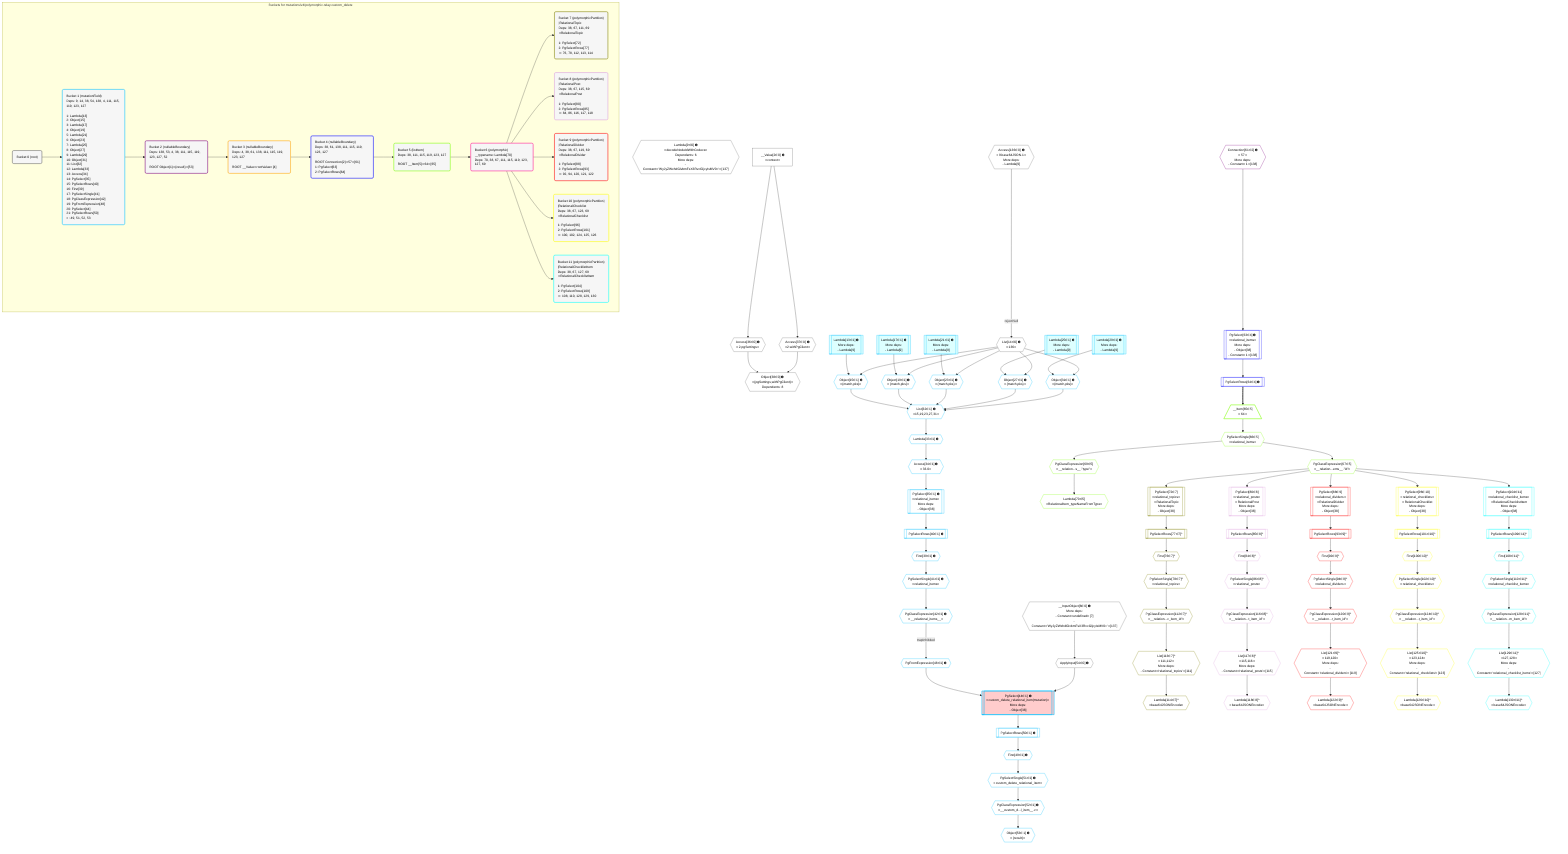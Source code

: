 %%{init: {'themeVariables': { 'fontSize': '12px'}}}%%
graph TD
    classDef path fill:#eee,stroke:#000,color:#000
    classDef plan fill:#fff,stroke-width:1px,color:#000
    classDef itemplan fill:#fff,stroke-width:2px,color:#000
    classDef unbatchedplan fill:#dff,stroke-width:1px,color:#000
    classDef sideeffectplan fill:#fcc,stroke-width:2px,color:#000
    classDef bucket fill:#f6f6f6,color:#000,stroke-width:2px,text-align:left

    subgraph "Buckets for mutations/v4/polymorphic.relay.custom_delete"
    Bucket0("Bucket 0 (root)"):::bucket
    Bucket1("Bucket 1 (mutationField)<br />Deps: 9, 14, 38, 54, 138, 4, 111, 115, 119, 123, 127<br /><br />1: Lambda[13]<br />2: Object[15]<br />3: Lambda[17]<br />4: Object[19]<br />5: Lambda[21]<br />6: Object[23]<br />7: Lambda[25]<br />8: Object[27]<br />9: Lambda[29]<br />10: Object[31]<br />11: List[32]<br />12: Lambda[33]<br />13: Access[34]<br />14: PgSelect[35]<br />15: PgSelectRows[40]<br />16: First[39]<br />17: PgSelectSingle[41]<br />18: PgClassExpression[42]<br />19: PgFromExpression[48]<br />20: PgSelect[44]<br />21: PgSelectRows[50]<br />ᐳ: 49, 51, 52, 53"):::bucket
    Bucket2("Bucket 2 (nullableBoundary)<br />Deps: 138, 53, 4, 38, 111, 115, 119, 123, 127, 52<br /><br />ROOT Object{1}ᐸ{result}ᐳ[53]"):::bucket
    Bucket3("Bucket 3 (nullableBoundary)<br />Deps: 4, 38, 61, 138, 111, 115, 119, 123, 127<br /><br />ROOT __ValueᐸrootValueᐳ[4]"):::bucket
    Bucket4("Bucket 4 (nullableBoundary)<br />Deps: 38, 61, 138, 111, 115, 119, 123, 127<br /><br />ROOT Connection{2}ᐸ57ᐳ[61]<br />1: PgSelect[63]<br />2: PgSelectRows[64]"):::bucket
    Bucket5("Bucket 5 (listItem)<br />Deps: 38, 111, 115, 119, 123, 127<br /><br />ROOT __Item{5}ᐸ64ᐳ[65]"):::bucket
    Bucket6("Bucket 6 (polymorphic)<br />__typename: Lambda[70]<br />Deps: 70, 38, 67, 111, 115, 119, 123, 127, 69"):::bucket
    Bucket7("Bucket 7 (polymorphicPartition)<br />|RelationalTopic<br />Deps: 38, 67, 111, 69<br />ᐳRelationalTopic<br /><br />1: PgSelect[72]<br />2: PgSelectRows[77]<br />ᐳ: 76, 78, 112, 113, 114"):::bucket
    Bucket8("Bucket 8 (polymorphicPartition)<br />|RelationalPost<br />Deps: 38, 67, 115, 69<br />ᐳRelationalPost<br /><br />1: PgSelect[80]<br />2: PgSelectRows[85]<br />ᐳ: 84, 86, 116, 117, 118"):::bucket
    Bucket9("Bucket 9 (polymorphicPartition)<br />|RelationalDivider<br />Deps: 38, 67, 119, 69<br />ᐳRelationalDivider<br /><br />1: PgSelect[88]<br />2: PgSelectRows[93]<br />ᐳ: 92, 94, 120, 121, 122"):::bucket
    Bucket10("Bucket 10 (polymorphicPartition)<br />|RelationalChecklist<br />Deps: 38, 67, 123, 69<br />ᐳRelationalChecklist<br /><br />1: PgSelect[96]<br />2: PgSelectRows[101]<br />ᐳ: 100, 102, 124, 125, 126"):::bucket
    Bucket11("Bucket 11 (polymorphicPartition)<br />|RelationalChecklistItem<br />Deps: 38, 67, 127, 69<br />ᐳRelationalChecklistItem<br /><br />1: PgSelect[104]<br />2: PgSelectRows[109]<br />ᐳ: 108, 110, 128, 129, 130"):::bucket
    end
    Bucket0 --> Bucket1
    Bucket1 --> Bucket2
    Bucket2 --> Bucket3
    Bucket3 --> Bucket4
    Bucket4 --> Bucket5
    Bucket5 --> Bucket6
    Bucket6 --> Bucket7 & Bucket8 & Bucket9 & Bucket10 & Bucket11

    %% plan dependencies
    __InputObject6{{"__InputObject[6∈0] ➊<br />More deps:<br />- Constantᐸundefinedᐳ[7]<br />- Constantᐸ'WyJyZWxhdGlvbmFsX3RvcGljcyIsMV0='ᐳ[137]"}}:::plan
    Object38{{"Object[38∈0] ➊<br />ᐸ{pgSettings,withPgClient}ᐳ<br />Dependents: 8"}}:::plan
    Access36{{"Access[36∈0] ➊<br />ᐸ2.pgSettingsᐳ"}}:::plan
    Access37{{"Access[37∈0] ➊<br />ᐸ2.withPgClientᐳ"}}:::plan
    Access36 & Access37 --> Object38
    Lambda9{{"Lambda[9∈0] ➊<br />ᐸdecodeNodeIdWithCodecsᐳ<br />Dependents: 6<br />More deps:<br />- Constantᐸ'WyJyZWxhdGlvbmFsX3RvcGljcyIsMV0='ᐳ[137]"}}:::plan
    List14{{"List[14∈0] ➊<br />ᐸ136ᐳ"}}:::plan
    Access136{{"Access[136∈0] ➊<br />ᐸ9.base64JSON.1ᐳ<br />More deps:<br />- Lambda[9]"}}:::plan
    Access136 -->|rejectNull| List14
    __Value2["__Value[2∈0] ➊<br />ᐸcontextᐳ"]:::plan
    __Value2 --> Access36
    __Value2 --> Access37
    ApplyInput54{{"ApplyInput[54∈0] ➊"}}:::plan
    __InputObject6 --> ApplyInput54
    List32{{"List[32∈1] ➊<br />ᐸ15,19,23,27,31ᐳ"}}:::plan
    Object15{{"Object[15∈1] ➊<br />ᐸ{match,pks}ᐳ"}}:::plan
    Object19{{"Object[19∈1] ➊<br />ᐸ{match,pks}ᐳ"}}:::plan
    Object23{{"Object[23∈1] ➊<br />ᐸ{match,pks}ᐳ"}}:::plan
    Object27{{"Object[27∈1] ➊<br />ᐸ{match,pks}ᐳ"}}:::plan
    Object31{{"Object[31∈1] ➊<br />ᐸ{match,pks}ᐳ"}}:::plan
    Object15 & Object19 & Object23 & Object27 & Object31 --> List32
    PgSelect44[["PgSelect[44∈1] ➊<br />ᐸcustom_delete_relational_item(mutation)ᐳ<br />More deps:<br />- Object[38]"]]:::sideeffectplan
    PgFromExpression48{{"PgFromExpression[48∈1] ➊"}}:::plan
    PgFromExpression48 & ApplyInput54 --> PgSelect44
    Lambda13[["Lambda[13∈1] ➊<br />More deps:<br />- Lambda[9]"]]:::unbatchedplan
    Lambda13 & List14 --> Object15
    Lambda17[["Lambda[17∈1] ➊<br />More deps:<br />- Lambda[9]"]]:::unbatchedplan
    Lambda17 & List14 --> Object19
    Lambda21[["Lambda[21∈1] ➊<br />More deps:<br />- Lambda[9]"]]:::unbatchedplan
    Lambda21 & List14 --> Object23
    Lambda25[["Lambda[25∈1] ➊<br />More deps:<br />- Lambda[9]"]]:::unbatchedplan
    Lambda25 & List14 --> Object27
    Lambda29[["Lambda[29∈1] ➊<br />More deps:<br />- Lambda[9]"]]:::unbatchedplan
    Lambda29 & List14 --> Object31
    PgSelect35[["PgSelect[35∈1] ➊<br />ᐸrelational_itemsᐳ<br />More deps:<br />- Object[38]"]]:::plan
    Access34{{"Access[34∈1] ➊<br />ᐸ33.0ᐳ"}}:::plan
    Access34 --> PgSelect35
    Lambda33{{"Lambda[33∈1] ➊"}}:::plan
    List32 --> Lambda33
    Lambda33 --> Access34
    First39{{"First[39∈1] ➊"}}:::plan
    PgSelectRows40[["PgSelectRows[40∈1] ➊"]]:::plan
    PgSelectRows40 --> First39
    PgSelect35 --> PgSelectRows40
    PgSelectSingle41{{"PgSelectSingle[41∈1] ➊<br />ᐸrelational_itemsᐳ"}}:::plan
    First39 --> PgSelectSingle41
    PgClassExpression42{{"PgClassExpression[42∈1] ➊<br />ᐸ__relational_items__ᐳ"}}:::plan
    PgSelectSingle41 --> PgClassExpression42
    PgClassExpression42 -->|trapInhibited| PgFromExpression48
    First49{{"First[49∈1] ➊"}}:::plan
    PgSelectRows50[["PgSelectRows[50∈1] ➊"]]:::plan
    PgSelectRows50 --> First49
    PgSelect44 --> PgSelectRows50
    PgSelectSingle51{{"PgSelectSingle[51∈1] ➊<br />ᐸcustom_delete_relational_itemᐳ"}}:::plan
    First49 --> PgSelectSingle51
    PgClassExpression52{{"PgClassExpression[52∈1] ➊<br />ᐸ__custom_d...l_item__.vᐳ"}}:::plan
    PgSelectSingle51 --> PgClassExpression52
    Object53{{"Object[53∈1] ➊<br />ᐸ{result}ᐳ"}}:::plan
    PgClassExpression52 --> Object53
    Connection61{{"Connection[61∈2] ➊<br />ᐸ57ᐳ<br />More deps:<br />- Constantᐸ1ᐳ[138]"}}:::plan
    PgSelect63[["PgSelect[63∈4] ➊<br />ᐸrelational_itemsᐳ<br />More deps:<br />- Object[38]<br />- Constantᐸ1ᐳ[138]"]]:::plan
    Connection61 --> PgSelect63
    PgSelectRows64[["PgSelectRows[64∈4] ➊"]]:::plan
    PgSelect63 --> PgSelectRows64
    __Item65[/"__Item[65∈5]<br />ᐸ64ᐳ"\]:::itemplan
    PgSelectRows64 ==> __Item65
    PgSelectSingle66{{"PgSelectSingle[66∈5]<br />ᐸrelational_itemsᐳ"}}:::plan
    __Item65 --> PgSelectSingle66
    PgClassExpression67{{"PgClassExpression[67∈5]<br />ᐸ__relation...ems__.”id”ᐳ"}}:::plan
    PgSelectSingle66 --> PgClassExpression67
    PgClassExpression69{{"PgClassExpression[69∈5]<br />ᐸ__relation...s__.”type”ᐳ"}}:::plan
    PgSelectSingle66 --> PgClassExpression69
    Lambda70{{"Lambda[70∈5]<br />ᐸRelationalItem_typeNameFromTypeᐳ"}}:::plan
    PgClassExpression69 --> Lambda70
    PgSelect72[["PgSelect[72∈7]<br />ᐸrelational_topicsᐳ<br />ᐳRelationalTopic<br />More deps:<br />- Object[38]"]]:::plan
    PgClassExpression67 --> PgSelect72
    List113{{"List[113∈7]^<br />ᐸ111,112ᐳ<br />More deps:<br />- Constantᐸ'relational_topics'ᐳ[111]"}}:::plan
    PgClassExpression112{{"PgClassExpression[112∈7]^<br />ᐸ__relation...c_item_id”ᐳ"}}:::plan
    PgClassExpression112 --> List113
    First76{{"First[76∈7]^"}}:::plan
    PgSelectRows77[["PgSelectRows[77∈7]^"]]:::plan
    PgSelectRows77 --> First76
    PgSelect72 --> PgSelectRows77
    PgSelectSingle78{{"PgSelectSingle[78∈7]^<br />ᐸrelational_topicsᐳ"}}:::plan
    First76 --> PgSelectSingle78
    PgSelectSingle78 --> PgClassExpression112
    Lambda114{{"Lambda[114∈7]^<br />ᐸbase64JSONEncodeᐳ"}}:::plan
    List113 --> Lambda114
    PgSelect80[["PgSelect[80∈8]<br />ᐸrelational_postsᐳ<br />ᐳRelationalPost<br />More deps:<br />- Object[38]"]]:::plan
    PgClassExpression67 --> PgSelect80
    List117{{"List[117∈8]^<br />ᐸ115,116ᐳ<br />More deps:<br />- Constantᐸ'relational_posts'ᐳ[115]"}}:::plan
    PgClassExpression116{{"PgClassExpression[116∈8]^<br />ᐸ__relation...t_item_id”ᐳ"}}:::plan
    PgClassExpression116 --> List117
    First84{{"First[84∈8]^"}}:::plan
    PgSelectRows85[["PgSelectRows[85∈8]^"]]:::plan
    PgSelectRows85 --> First84
    PgSelect80 --> PgSelectRows85
    PgSelectSingle86{{"PgSelectSingle[86∈8]^<br />ᐸrelational_postsᐳ"}}:::plan
    First84 --> PgSelectSingle86
    PgSelectSingle86 --> PgClassExpression116
    Lambda118{{"Lambda[118∈8]^<br />ᐸbase64JSONEncodeᐳ"}}:::plan
    List117 --> Lambda118
    PgSelect88[["PgSelect[88∈9]<br />ᐸrelational_dividersᐳ<br />ᐳRelationalDivider<br />More deps:<br />- Object[38]"]]:::plan
    PgClassExpression67 --> PgSelect88
    List121{{"List[121∈9]^<br />ᐸ119,120ᐳ<br />More deps:<br />- Constantᐸ'relational_dividers'ᐳ[119]"}}:::plan
    PgClassExpression120{{"PgClassExpression[120∈9]^<br />ᐸ__relation...r_item_id”ᐳ"}}:::plan
    PgClassExpression120 --> List121
    First92{{"First[92∈9]^"}}:::plan
    PgSelectRows93[["PgSelectRows[93∈9]^"]]:::plan
    PgSelectRows93 --> First92
    PgSelect88 --> PgSelectRows93
    PgSelectSingle94{{"PgSelectSingle[94∈9]^<br />ᐸrelational_dividersᐳ"}}:::plan
    First92 --> PgSelectSingle94
    PgSelectSingle94 --> PgClassExpression120
    Lambda122{{"Lambda[122∈9]^<br />ᐸbase64JSONEncodeᐳ"}}:::plan
    List121 --> Lambda122
    PgSelect96[["PgSelect[96∈10]<br />ᐸrelational_checklistsᐳ<br />ᐳRelationalChecklist<br />More deps:<br />- Object[38]"]]:::plan
    PgClassExpression67 --> PgSelect96
    List125{{"List[125∈10]^<br />ᐸ123,124ᐳ<br />More deps:<br />- Constantᐸ'relational_checklists'ᐳ[123]"}}:::plan
    PgClassExpression124{{"PgClassExpression[124∈10]^<br />ᐸ__relation...t_item_id”ᐳ"}}:::plan
    PgClassExpression124 --> List125
    First100{{"First[100∈10]^"}}:::plan
    PgSelectRows101[["PgSelectRows[101∈10]^"]]:::plan
    PgSelectRows101 --> First100
    PgSelect96 --> PgSelectRows101
    PgSelectSingle102{{"PgSelectSingle[102∈10]^<br />ᐸrelational_checklistsᐳ"}}:::plan
    First100 --> PgSelectSingle102
    PgSelectSingle102 --> PgClassExpression124
    Lambda126{{"Lambda[126∈10]^<br />ᐸbase64JSONEncodeᐳ"}}:::plan
    List125 --> Lambda126
    PgSelect104[["PgSelect[104∈11]<br />ᐸrelational_checklist_itemsᐳ<br />ᐳRelationalChecklistItem<br />More deps:<br />- Object[38]"]]:::plan
    PgClassExpression67 --> PgSelect104
    List129{{"List[129∈11]^<br />ᐸ127,128ᐳ<br />More deps:<br />- Constantᐸ'relational_checklist_items'ᐳ[127]"}}:::plan
    PgClassExpression128{{"PgClassExpression[128∈11]^<br />ᐸ__relation...m_item_id”ᐳ"}}:::plan
    PgClassExpression128 --> List129
    First108{{"First[108∈11]^"}}:::plan
    PgSelectRows109[["PgSelectRows[109∈11]^"]]:::plan
    PgSelectRows109 --> First108
    PgSelect104 --> PgSelectRows109
    PgSelectSingle110{{"PgSelectSingle[110∈11]^<br />ᐸrelational_checklist_itemsᐳ"}}:::plan
    First108 --> PgSelectSingle110
    PgSelectSingle110 --> PgClassExpression128
    Lambda130{{"Lambda[130∈11]^<br />ᐸbase64JSONEncodeᐳ"}}:::plan
    List129 --> Lambda130

    %% define steps
    classDef bucket0 stroke:#696969
    class Bucket0,__Value2,__InputObject6,Lambda9,List14,Access36,Access37,Object38,ApplyInput54,Access136 bucket0
    classDef bucket1 stroke:#00bfff
    class Bucket1,Lambda13,Object15,Lambda17,Object19,Lambda21,Object23,Lambda25,Object27,Lambda29,Object31,List32,Lambda33,Access34,PgSelect35,First39,PgSelectRows40,PgSelectSingle41,PgClassExpression42,PgSelect44,PgFromExpression48,First49,PgSelectRows50,PgSelectSingle51,PgClassExpression52,Object53 bucket1
    classDef bucket2 stroke:#7f007f
    class Bucket2,Connection61 bucket2
    classDef bucket3 stroke:#ffa500
    class Bucket3 bucket3
    classDef bucket4 stroke:#0000ff
    class Bucket4,PgSelect63,PgSelectRows64 bucket4
    classDef bucket5 stroke:#7fff00
    class Bucket5,__Item65,PgSelectSingle66,PgClassExpression67,PgClassExpression69,Lambda70 bucket5
    classDef bucket6 stroke:#ff1493
    class Bucket6 bucket6
    classDef bucket7 stroke:#808000
    class Bucket7,PgSelect72,First76,PgSelectRows77,PgSelectSingle78,PgClassExpression112,List113,Lambda114 bucket7
    classDef bucket8 stroke:#dda0dd
    class Bucket8,PgSelect80,First84,PgSelectRows85,PgSelectSingle86,PgClassExpression116,List117,Lambda118 bucket8
    classDef bucket9 stroke:#ff0000
    class Bucket9,PgSelect88,First92,PgSelectRows93,PgSelectSingle94,PgClassExpression120,List121,Lambda122 bucket9
    classDef bucket10 stroke:#ffff00
    class Bucket10,PgSelect96,First100,PgSelectRows101,PgSelectSingle102,PgClassExpression124,List125,Lambda126 bucket10
    classDef bucket11 stroke:#00ffff
    class Bucket11,PgSelect104,First108,PgSelectRows109,PgSelectSingle110,PgClassExpression128,List129,Lambda130 bucket11